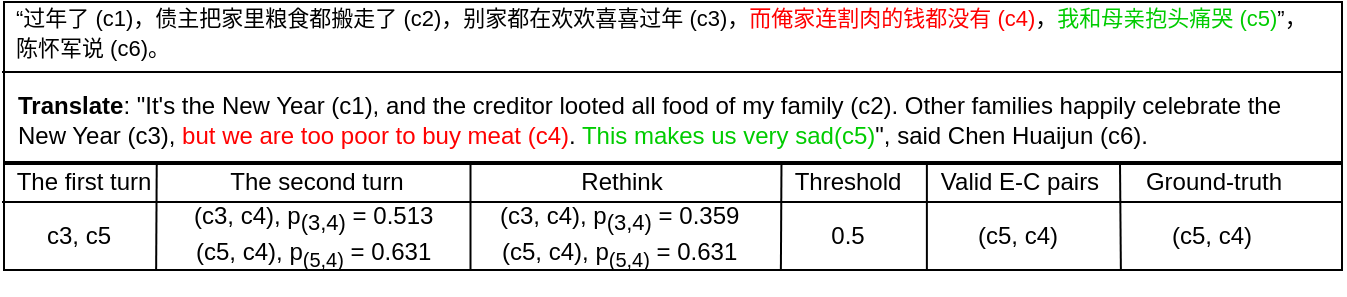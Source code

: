 <mxfile version="15.1.2" type="github">
  <diagram id="V7NijbZ8-neQCBAYilDO" name="Page-1">
    <mxGraphModel dx="898" dy="465" grid="1" gridSize="10" guides="1" tooltips="1" connect="1" arrows="1" fold="1" page="1" pageScale="1" pageWidth="680" pageHeight="150" math="0" shadow="0">
      <root>
        <mxCell id="0" />
        <mxCell id="1" parent="0" />
        <mxCell id="B6Ykx06Y0KXSMNwooNur-1" value="" style="rounded=0;whiteSpace=wrap;html=1;shadow=0;glass=0;sketch=0;strokeWidth=1;gradientColor=#FFFFFF;fillColor=none;" parent="1" vertex="1">
          <mxGeometry x="1" width="669" height="80" as="geometry" />
        </mxCell>
        <mxCell id="B6Ykx06Y0KXSMNwooNur-2" value="&lt;b&gt;Translate&lt;/b&gt;: &quot;It&#39;s the New Year (c1), and the creditor looted all food of my family (c2). Other families happily celebrate the New Year (c3),&amp;nbsp;&lt;font color=&quot;#ff0000&quot;&gt;but we are too poor to buy meat (c4)&lt;/font&gt;. &lt;font color=&quot;#00cc00&quot;&gt;This makes us very sad(c5)&lt;/font&gt;&quot;, said Chen Huaijun (c6).&lt;p style=&quot;line-height: 140%&quot;&gt;&lt;/p&gt;" style="text;html=1;fillColor=none;align=left;verticalAlign=middle;whiteSpace=wrap;rounded=0;strokeWidth=0;" parent="1" vertex="1">
          <mxGeometry x="6.32" y="40" width="653.68" height="50" as="geometry" />
        </mxCell>
        <mxCell id="B6Ykx06Y0KXSMNwooNur-3" value="Ground-truth" style="text;html=1;strokeColor=none;fillColor=none;align=center;verticalAlign=middle;whiteSpace=wrap;rounded=0;shadow=0;glass=0;sketch=0;" parent="1" vertex="1">
          <mxGeometry x="564.57" y="80" width="82" height="20" as="geometry" />
        </mxCell>
        <mxCell id="B6Ykx06Y0KXSMNwooNur-4" value="&lt;font style=&quot;font-size: 12px&quot;&gt;The first turn&lt;/font&gt;" style="text;html=1;strokeColor=none;fillColor=none;align=center;verticalAlign=middle;whiteSpace=wrap;rounded=0;shadow=0;glass=0;sketch=0;" parent="1" vertex="1">
          <mxGeometry x="4.82" y="80" width="72.25" height="20" as="geometry" />
        </mxCell>
        <mxCell id="B6Ykx06Y0KXSMNwooNur-5" value="The second turn" style="text;html=1;strokeColor=none;fillColor=none;align=center;verticalAlign=middle;whiteSpace=wrap;rounded=0;shadow=0;glass=0;sketch=0;" parent="1" vertex="1">
          <mxGeometry x="108.44" y="80" width="99" height="20" as="geometry" />
        </mxCell>
        <mxCell id="B6Ykx06Y0KXSMNwooNur-6" value="Rethink" style="text;html=1;strokeColor=none;fillColor=none;align=center;verticalAlign=middle;whiteSpace=wrap;rounded=0;shadow=0;glass=0;sketch=0;" parent="1" vertex="1">
          <mxGeometry x="270.44" y="80" width="80" height="20" as="geometry" />
        </mxCell>
        <mxCell id="B6Ykx06Y0KXSMNwooNur-7" value="Valid E-C pairs" style="text;html=1;strokeColor=none;fillColor=none;align=center;verticalAlign=middle;whiteSpace=wrap;rounded=0;shadow=0;glass=0;sketch=0;" parent="1" vertex="1">
          <mxGeometry x="463.44" y="80" width="92" height="20" as="geometry" />
        </mxCell>
        <mxCell id="B6Ykx06Y0KXSMNwooNur-8" value="c3, c5" style="text;html=1;strokeColor=none;fillColor=none;align=center;verticalAlign=middle;whiteSpace=wrap;rounded=0;shadow=0;glass=0;sketch=0;" parent="1" vertex="1">
          <mxGeometry x="6.32" y="110.5" width="64.82" height="13" as="geometry" />
        </mxCell>
        <mxCell id="B6Ykx06Y0KXSMNwooNur-9" value="&lt;p&gt;(c3, c4), p&lt;sub&gt;&lt;font style=&quot;font-size: 11px&quot;&gt;(3,4)&lt;/font&gt;&lt;/sub&gt; = 0.513&amp;nbsp; (c5, c4), p&lt;sub&gt;(5,4)&lt;/sub&gt; = 0.631&amp;nbsp;&lt;br&gt;&lt;/p&gt;" style="text;html=1;strokeColor=none;fillColor=none;align=center;verticalAlign=middle;whiteSpace=wrap;rounded=0;shadow=0;glass=0;sketch=0;" parent="1" vertex="1">
          <mxGeometry x="85.44" y="100" width="145" height="34" as="geometry" />
        </mxCell>
        <mxCell id="B6Ykx06Y0KXSMNwooNur-11" value="(c5, c4)" style="text;html=1;strokeColor=none;fillColor=none;align=center;verticalAlign=middle;whiteSpace=wrap;rounded=0;shadow=0;glass=0;sketch=0;" parent="1" vertex="1">
          <mxGeometry x="461.19" y="110.5" width="94.25" height="13" as="geometry" />
        </mxCell>
        <mxCell id="B6Ykx06Y0KXSMNwooNur-12" value="Threshold" style="text;html=1;strokeColor=none;fillColor=none;align=center;verticalAlign=middle;whiteSpace=wrap;rounded=0;shadow=0;glass=0;sketch=0;" parent="1" vertex="1">
          <mxGeometry x="396.44" y="80" width="54" height="20" as="geometry" />
        </mxCell>
        <mxCell id="B6Ykx06Y0KXSMNwooNur-13" value="0.5" style="text;html=1;strokeColor=none;fillColor=none;align=center;verticalAlign=middle;whiteSpace=wrap;rounded=0;shadow=0;glass=0;sketch=0;" parent="1" vertex="1">
          <mxGeometry x="403.44" y="110.5" width="40" height="13" as="geometry" />
        </mxCell>
        <mxCell id="B6Ykx06Y0KXSMNwooNur-14" value="&lt;span style=&quot;font-size: 11px&quot;&gt;“过年了 (c1)，债主把家里粮食都搬走了 (c2)，别家都在欢欢喜喜过年 (c3)，&lt;font color=&quot;#ff0000&quot;&gt;而俺家连割肉的钱都没有 (c4)&lt;/font&gt;，&lt;font color=&quot;#00cc00&quot;&gt;我和母亲抱头痛哭 (c5)&lt;/font&gt;”，陈怀军说 (c6)。&lt;/span&gt;" style="text;html=1;strokeColor=none;fillColor=none;align=left;verticalAlign=middle;whiteSpace=wrap;rounded=0;" parent="1" vertex="1">
          <mxGeometry x="5.32" width="654.68" height="30" as="geometry" />
        </mxCell>
        <mxCell id="B6Ykx06Y0KXSMNwooNur-16" value="(c5, c4)" style="text;html=1;strokeColor=none;fillColor=none;align=center;verticalAlign=middle;whiteSpace=wrap;rounded=0;shadow=0;glass=0;sketch=0;" parent="1" vertex="1">
          <mxGeometry x="563.76" y="110.5" width="81.56" height="13" as="geometry" />
        </mxCell>
        <mxCell id="B6Ykx06Y0KXSMNwooNur-18" value="" style="endArrow=none;html=1;entryX=0.123;entryY=0.016;entryDx=0;entryDy=0;entryPerimeter=0;endSize=7;startSize=7;" parent="1" edge="1">
          <mxGeometry width="50" height="50" relative="1" as="geometry">
            <mxPoint x="234.25" y="134" as="sourcePoint" />
            <mxPoint x="234.25" y="80" as="targetPoint" />
          </mxGeometry>
        </mxCell>
        <mxCell id="B6Ykx06Y0KXSMNwooNur-19" value="" style="endArrow=none;html=1;entryX=0.123;entryY=0.016;entryDx=0;entryDy=0;entryPerimeter=0;endSize=7;startSize=7;" parent="1" edge="1">
          <mxGeometry width="50" height="50" relative="1" as="geometry">
            <mxPoint x="389.44" y="134" as="sourcePoint" />
            <mxPoint x="389.746" y="80" as="targetPoint" />
          </mxGeometry>
        </mxCell>
        <mxCell id="B6Ykx06Y0KXSMNwooNur-20" value="" style="endArrow=none;html=1;entryX=0.123;entryY=0.016;entryDx=0;entryDy=0;entryPerimeter=0;endSize=7;startSize=7;" parent="1" edge="1">
          <mxGeometry width="50" height="50" relative="1" as="geometry">
            <mxPoint x="559.44" y="134" as="sourcePoint" />
            <mxPoint x="558.996" y="80" as="targetPoint" />
          </mxGeometry>
        </mxCell>
        <mxCell id="B6Ykx06Y0KXSMNwooNur-21" value="" style="rounded=0;whiteSpace=wrap;html=1;shadow=0;glass=0;sketch=0;strokeWidth=1;fillColor=none;gradientColor=#FFFFFF;" parent="1" vertex="1">
          <mxGeometry x="1" y="81" width="669" height="53" as="geometry" />
        </mxCell>
        <mxCell id="B6Ykx06Y0KXSMNwooNur-22" value="" style="endArrow=none;html=1;startSize=7;endSize=7;" parent="1" edge="1">
          <mxGeometry width="50" height="50" relative="1" as="geometry">
            <mxPoint x="462.44" y="134" as="sourcePoint" />
            <mxPoint x="462.44" y="80" as="targetPoint" />
          </mxGeometry>
        </mxCell>
        <mxCell id="B6Ykx06Y0KXSMNwooNur-26" value="&lt;p&gt;(c3, c4), p&lt;sub&gt;&lt;font style=&quot;font-size: 11px&quot;&gt;(3,4)&lt;/font&gt;&lt;/sub&gt; = 0.359&amp;nbsp; (c5, c4), p&lt;sub&gt;(5,4)&lt;/sub&gt; = 0.631&amp;nbsp;&lt;br&gt;&lt;/p&gt;" style="text;html=1;strokeColor=none;fillColor=none;align=center;verticalAlign=middle;whiteSpace=wrap;rounded=0;shadow=0;glass=0;sketch=0;" parent="1" vertex="1">
          <mxGeometry x="237.94" y="100" width="145" height="34" as="geometry" />
        </mxCell>
        <mxCell id="XLfQ2mSMIF4sEPWULRuI-1" value="" style="endArrow=none;html=1;" parent="1" edge="1">
          <mxGeometry width="50" height="50" relative="1" as="geometry">
            <mxPoint y="35" as="sourcePoint" />
            <mxPoint x="670" y="35" as="targetPoint" />
          </mxGeometry>
        </mxCell>
        <mxCell id="XLfQ2mSMIF4sEPWULRuI-2" value="" style="endArrow=none;html=1;entryX=0.123;entryY=0.016;entryDx=0;entryDy=0;entryPerimeter=0;endSize=7;startSize=7;" parent="1" edge="1">
          <mxGeometry width="50" height="50" relative="1" as="geometry">
            <mxPoint x="77.07" y="134" as="sourcePoint" />
            <mxPoint x="77.376" y="80" as="targetPoint" />
          </mxGeometry>
        </mxCell>
        <mxCell id="XLfQ2mSMIF4sEPWULRuI-3" value="" style="endArrow=none;html=1;" parent="1" edge="1">
          <mxGeometry width="50" height="50" relative="1" as="geometry">
            <mxPoint x="670" y="100" as="sourcePoint" />
            <mxPoint y="100" as="targetPoint" />
          </mxGeometry>
        </mxCell>
      </root>
    </mxGraphModel>
  </diagram>
</mxfile>
